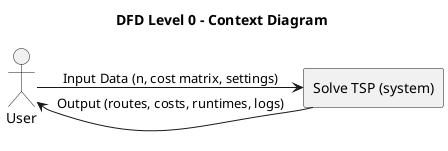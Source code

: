 @startuml
!pragma layout smetana
left to right direction
skinparam packageStyle rectangle
skinparam handwritten false

actor User

rectangle "Solve TSP (system)" as System

' Data flows
User --> System : Input Data (n, cost matrix, settings)
System --> User : Output (routes, costs, runtimes, logs)

title DFD Level 0 - Context Diagram
@enduml
